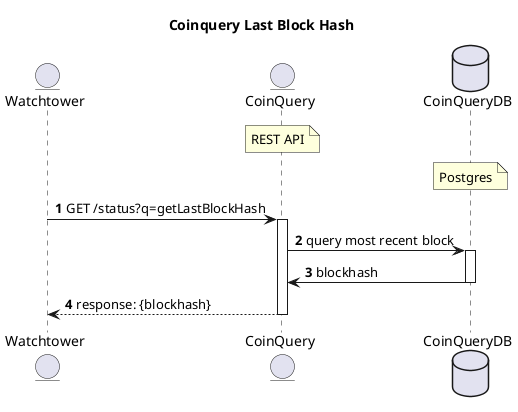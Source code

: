 @startuml
autonumber
title Coinquery Last Block Hash

entity Watchtower
entity CoinQuery
database CoinQueryDB

note over CoinQuery: REST API
note over CoinQueryDB: Postgres

Watchtower -> CoinQuery: GET /status?q=getLastBlockHash
activate CoinQuery
CoinQuery -> CoinQueryDB: query most recent block
activate CoinQueryDB
CoinQueryDB -> CoinQuery: blockhash
deactivate CoinQueryDB
CoinQuery --> Watchtower: response: {blockhash}
deactivate CoinQuery

@enduml